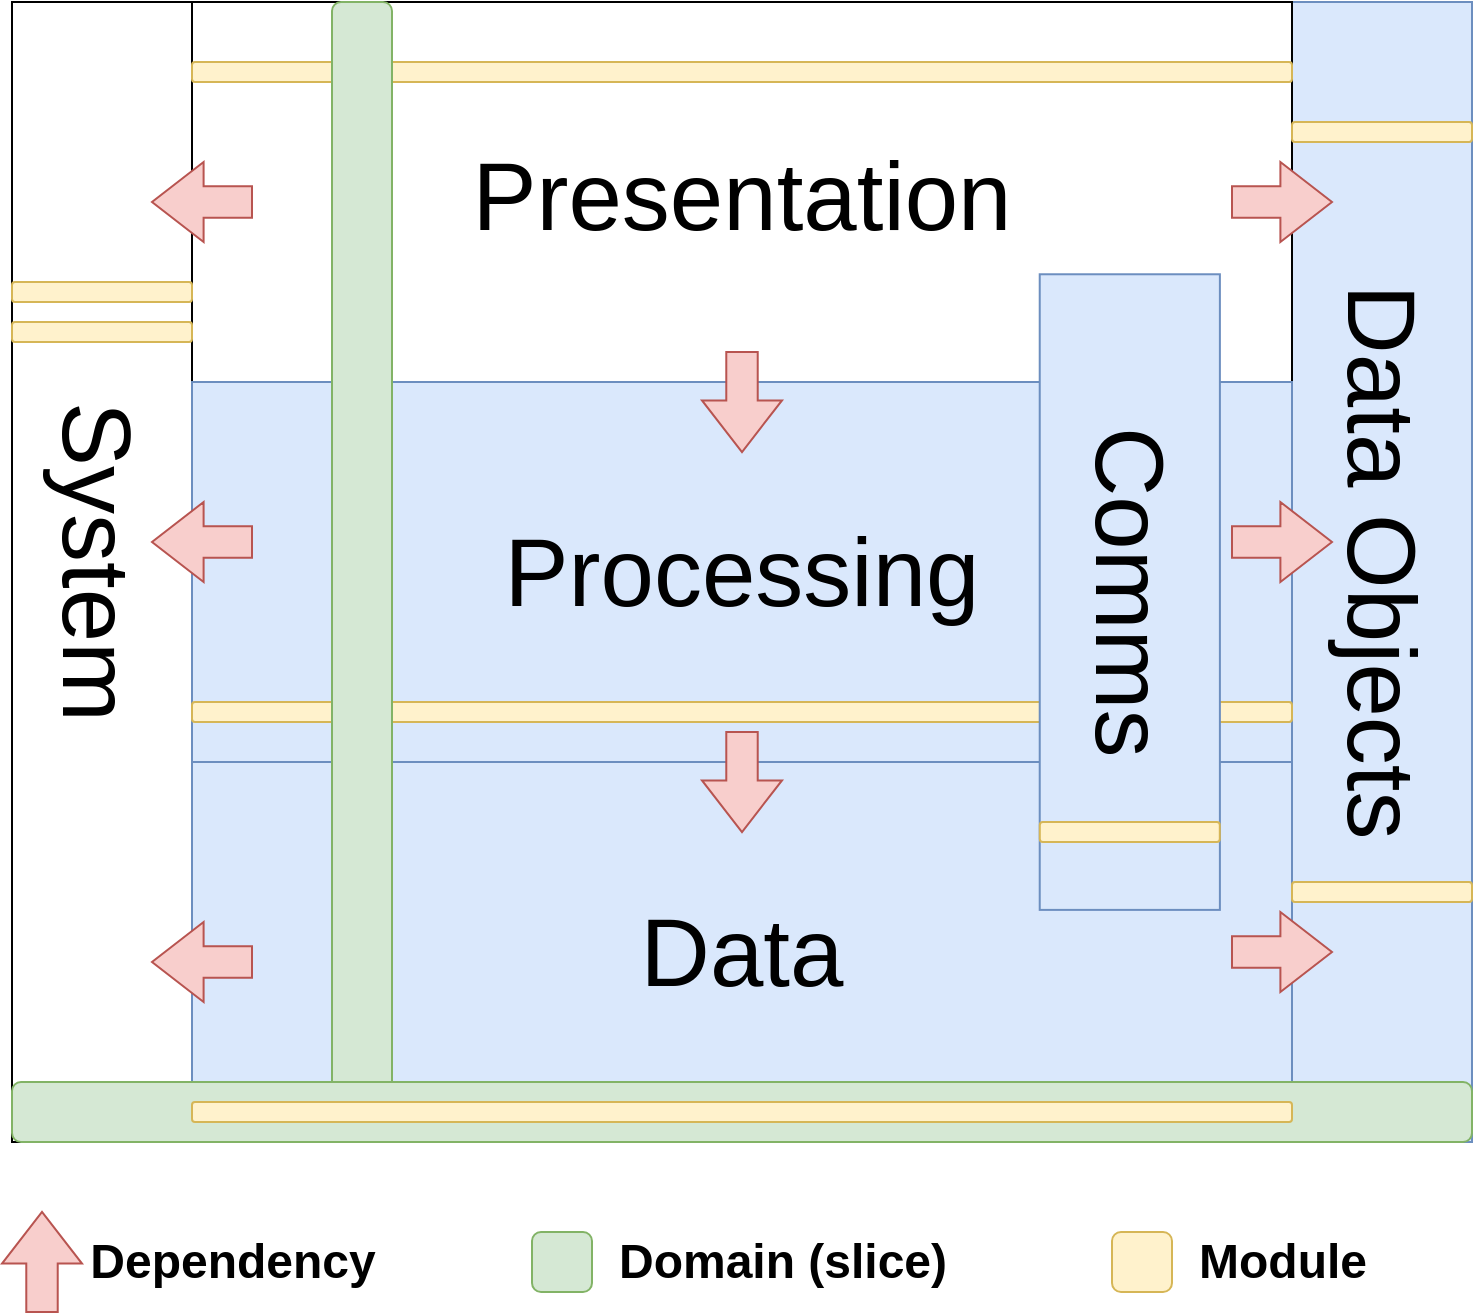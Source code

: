 <mxfile version="14.4.3" type="device"><diagram id="Ec5wMxZQIwyHZgPoHRVD" name="Page-1"><mxGraphModel dx="1088" dy="968" grid="1" gridSize="10" guides="1" tooltips="1" connect="1" arrows="1" fold="1" page="1" pageScale="1" pageWidth="827" pageHeight="1169" math="0" shadow="0"><root><mxCell id="0"/><mxCell id="1" parent="0"/><mxCell id="oNXrpGjEgSBWOjMplqz4-1" value="" style="whiteSpace=wrap;html=1;aspect=fixed;" parent="1" vertex="1"><mxGeometry x="130" y="150" width="570" height="570" as="geometry"/></mxCell><mxCell id="oNXrpGjEgSBWOjMplqz4-2" value="" style="rounded=0;whiteSpace=wrap;html=1;" parent="1" vertex="1"><mxGeometry x="40" y="150" width="90" height="570" as="geometry"/></mxCell><mxCell id="oNXrpGjEgSBWOjMplqz4-3" value="" style="rounded=0;whiteSpace=wrap;html=1;fillColor=#dae8fc;strokeColor=#6c8ebf;" parent="1" vertex="1"><mxGeometry x="680" y="150" width="90" height="570" as="geometry"/></mxCell><mxCell id="oNXrpGjEgSBWOjMplqz4-5" value="&lt;font style=&quot;font-size: 48px&quot;&gt;Presentation&lt;/font&gt;" style="rounded=0;whiteSpace=wrap;html=1;fontSize=54;" parent="1" vertex="1"><mxGeometry x="130" y="150" width="550" height="190" as="geometry"/></mxCell><mxCell id="oNXrpGjEgSBWOjMplqz4-7" value="Processing" style="rounded=0;whiteSpace=wrap;html=1;fontSize=48;fillColor=#dae8fc;strokeColor=#6c8ebf;" parent="1" vertex="1"><mxGeometry x="130" y="340" width="550" height="190" as="geometry"/></mxCell><mxCell id="oNXrpGjEgSBWOjMplqz4-8" value="Data" style="rounded=0;whiteSpace=wrap;html=1;fontSize=48;fillColor=#dae8fc;strokeColor=#6c8ebf;" parent="1" vertex="1"><mxGeometry x="130" y="530" width="550" height="190" as="geometry"/></mxCell><mxCell id="oNXrpGjEgSBWOjMplqz4-9" value="System" style="text;html=1;strokeColor=none;fillColor=none;align=center;verticalAlign=middle;whiteSpace=wrap;rounded=0;fontSize=48;rotation=90;" parent="1" vertex="1"><mxGeometry x="-20" y="420" width="205" height="20" as="geometry"/></mxCell><mxCell id="oNXrpGjEgSBWOjMplqz4-10" value="Data Objects" style="text;html=1;strokeColor=none;fillColor=none;align=center;verticalAlign=middle;whiteSpace=wrap;rounded=0;fontSize=48;rotation=90;" parent="1" vertex="1"><mxGeometry x="546.25" y="420" width="357.5" height="20" as="geometry"/></mxCell><mxCell id="oNXrpGjEgSBWOjMplqz4-15" value="" style="shape=singleArrow;direction=east;whiteSpace=wrap;html=1;arrowWidth=0.393;arrowSize=0.516;rotation=90;fillColor=#f8cecc;strokeColor=#b85450;" parent="1" vertex="1"><mxGeometry x="380" y="330" width="50" height="40" as="geometry"/></mxCell><mxCell id="oNXrpGjEgSBWOjMplqz4-16" value="" style="shape=singleArrow;direction=east;whiteSpace=wrap;html=1;arrowWidth=0.393;arrowSize=0.516;rotation=90;fillColor=#f8cecc;strokeColor=#b85450;" parent="1" vertex="1"><mxGeometry x="380" y="520" width="50" height="40" as="geometry"/></mxCell><mxCell id="oNXrpGjEgSBWOjMplqz4-17" value="" style="shape=singleArrow;direction=east;whiteSpace=wrap;html=1;arrowWidth=0.393;arrowSize=0.516;rotation=0;fillColor=#f8cecc;strokeColor=#b85450;" parent="1" vertex="1"><mxGeometry x="650" y="230" width="50" height="40" as="geometry"/></mxCell><mxCell id="oNXrpGjEgSBWOjMplqz4-18" value="" style="shape=singleArrow;direction=east;whiteSpace=wrap;html=1;arrowWidth=0.393;arrowSize=0.516;rotation=0;fillColor=#f8cecc;strokeColor=#b85450;" parent="1" vertex="1"><mxGeometry x="650" y="400" width="50" height="40" as="geometry"/></mxCell><mxCell id="oNXrpGjEgSBWOjMplqz4-20" value="" style="shape=singleArrow;direction=east;whiteSpace=wrap;html=1;arrowWidth=0.393;arrowSize=0.516;rotation=-180;fillColor=#f8cecc;strokeColor=#b85450;" parent="1" vertex="1"><mxGeometry x="110" y="230" width="50" height="40" as="geometry"/></mxCell><mxCell id="oNXrpGjEgSBWOjMplqz4-21" value="" style="shape=singleArrow;direction=east;whiteSpace=wrap;html=1;arrowWidth=0.393;arrowSize=0.516;rotation=-180;fillColor=#f8cecc;strokeColor=#b85450;" parent="1" vertex="1"><mxGeometry x="110" y="400" width="50" height="40" as="geometry"/></mxCell><mxCell id="oNXrpGjEgSBWOjMplqz4-26" value="" style="shape=singleArrow;direction=east;whiteSpace=wrap;html=1;arrowWidth=0.393;arrowSize=0.516;rotation=-90;fillColor=#f8cecc;strokeColor=#b85450;" parent="1" vertex="1"><mxGeometry x="30" y="760" width="50" height="40" as="geometry"/></mxCell><mxCell id="oNXrpGjEgSBWOjMplqz4-27" value="" style="shape=ext;rounded=1;whiteSpace=wrap;html=1;fontSize=48;fillColor=#d5e8d4;strokeColor=#82b366;" parent="1" vertex="1"><mxGeometry x="300" y="765" width="30" height="30" as="geometry"/></mxCell><mxCell id="oNXrpGjEgSBWOjMplqz4-28" value="Domain (slice)" style="text;strokeColor=none;fillColor=none;html=1;fontSize=24;fontStyle=1;verticalAlign=middle;align=center;" parent="1" vertex="1"><mxGeometry x="340" y="760" width="170" height="40" as="geometry"/></mxCell><mxCell id="oNXrpGjEgSBWOjMplqz4-29" value="Dependency" style="text;strokeColor=none;fillColor=none;html=1;fontSize=24;fontStyle=1;verticalAlign=middle;align=center;" parent="1" vertex="1"><mxGeometry x="80" y="765" width="140" height="30" as="geometry"/></mxCell><mxCell id="4gQPDgSZeg_Ii16rj2I6-1" value="" style="shape=ext;rounded=1;whiteSpace=wrap;html=1;fontSize=48;fillColor=#fff2cc;strokeColor=#d6b656;" parent="1" vertex="1"><mxGeometry x="40" y="290" width="90" height="10" as="geometry"/></mxCell><mxCell id="4gQPDgSZeg_Ii16rj2I6-2" value="" style="shape=ext;rounded=1;whiteSpace=wrap;html=1;fontSize=48;fillColor=#fff2cc;strokeColor=#d6b656;" parent="1" vertex="1"><mxGeometry x="680" y="210" width="90" height="10" as="geometry"/></mxCell><mxCell id="4gQPDgSZeg_Ii16rj2I6-3" value="" style="shape=ext;rounded=1;whiteSpace=wrap;html=1;fontSize=48;fillColor=#fff2cc;strokeColor=#d6b656;" parent="1" vertex="1"><mxGeometry x="130" y="180" width="550" height="10" as="geometry"/></mxCell><mxCell id="4gQPDgSZeg_Ii16rj2I6-4" value="" style="shape=ext;rounded=1;whiteSpace=wrap;html=1;fontSize=48;fillColor=#fff2cc;strokeColor=#d6b656;" parent="1" vertex="1"><mxGeometry x="130" y="500" width="550" height="10" as="geometry"/></mxCell><mxCell id="4gQPDgSZeg_Ii16rj2I6-6" value="" style="shape=ext;rounded=1;whiteSpace=wrap;html=1;fontSize=48;fillColor=#fff2cc;strokeColor=#d6b656;" parent="1" vertex="1"><mxGeometry x="590" y="765" width="30" height="30" as="geometry"/></mxCell><mxCell id="4gQPDgSZeg_Ii16rj2I6-7" value="Module" style="text;strokeColor=none;fillColor=none;html=1;fontSize=24;fontStyle=1;verticalAlign=middle;align=center;" parent="1" vertex="1"><mxGeometry x="630" y="760" width="90" height="40" as="geometry"/></mxCell><mxCell id="4gQPDgSZeg_Ii16rj2I6-12" value="" style="shape=ext;rounded=1;whiteSpace=wrap;html=1;fontSize=48;fillColor=#fff2cc;strokeColor=#d6b656;" parent="1" vertex="1"><mxGeometry x="680" y="590" width="90" height="10" as="geometry"/></mxCell><mxCell id="4gQPDgSZeg_Ii16rj2I6-13" value="" style="shape=ext;rounded=1;whiteSpace=wrap;html=1;fontSize=48;fillColor=#fff2cc;strokeColor=#d6b656;" parent="1" vertex="1"><mxGeometry x="40" y="310" width="90" height="10" as="geometry"/></mxCell><mxCell id="oNXrpGjEgSBWOjMplqz4-22" value="" style="shape=singleArrow;direction=east;whiteSpace=wrap;html=1;arrowWidth=0.393;arrowSize=0.516;rotation=-180;fillColor=#f8cecc;strokeColor=#b85450;" parent="1" vertex="1"><mxGeometry x="110" y="610" width="50" height="40" as="geometry"/></mxCell><mxCell id="oNXrpGjEgSBWOjMplqz4-23" value="" style="shape=ext;rounded=1;whiteSpace=wrap;html=1;fontSize=48;fillColor=#d5e8d4;strokeColor=#82b366;" parent="1" vertex="1"><mxGeometry x="200" y="150" width="30" height="570" as="geometry"/></mxCell><mxCell id="oNXrpGjEgSBWOjMplqz4-19" value="" style="shape=singleArrow;direction=east;whiteSpace=wrap;html=1;arrowWidth=0.393;arrowSize=0.516;rotation=0;fillColor=#f8cecc;strokeColor=#b85450;" parent="1" vertex="1"><mxGeometry x="650" y="605" width="50" height="40" as="geometry"/></mxCell><mxCell id="oNXrpGjEgSBWOjMplqz4-24" value="" style="shape=ext;rounded=1;whiteSpace=wrap;html=1;fontSize=48;fillColor=#d5e8d4;strokeColor=#82b366;" parent="1" vertex="1"><mxGeometry x="40" y="690" width="730" height="30" as="geometry"/></mxCell><mxCell id="4gQPDgSZeg_Ii16rj2I6-5" value="" style="shape=ext;rounded=1;whiteSpace=wrap;html=1;fontSize=48;fillColor=#fff2cc;strokeColor=#d6b656;" parent="1" vertex="1"><mxGeometry x="130" y="700" width="550" height="10" as="geometry"/></mxCell><mxCell id="49VyZf7ptT1abUcgjnT9-1" value="Comms" style="rounded=0;whiteSpace=wrap;html=1;fontSize=48;fontStyle=0;fillColor=#dae8fc;strokeColor=#6c8ebf;rotation=90;" parent="1" vertex="1"><mxGeometry x="440" y="400" width="317.81" height="90.08" as="geometry"/></mxCell><mxCell id="DYCiiZsRKvIpLhlYF0qK-1" value="" style="shape=ext;rounded=1;whiteSpace=wrap;html=1;fontSize=48;fillColor=#fff2cc;strokeColor=#d6b656;" parent="1" vertex="1"><mxGeometry x="553.9" y="560" width="90" height="10" as="geometry"/></mxCell></root></mxGraphModel></diagram></mxfile>